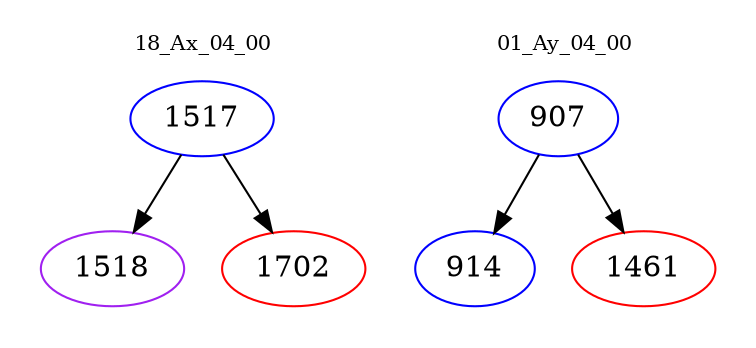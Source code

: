 digraph{
subgraph cluster_0 {
color = white
label = "18_Ax_04_00";
fontsize=10;
T0_1517 [label="1517", color="blue"]
T0_1517 -> T0_1518 [color="black"]
T0_1518 [label="1518", color="purple"]
T0_1517 -> T0_1702 [color="black"]
T0_1702 [label="1702", color="red"]
}
subgraph cluster_1 {
color = white
label = "01_Ay_04_00";
fontsize=10;
T1_907 [label="907", color="blue"]
T1_907 -> T1_914 [color="black"]
T1_914 [label="914", color="blue"]
T1_907 -> T1_1461 [color="black"]
T1_1461 [label="1461", color="red"]
}
}
